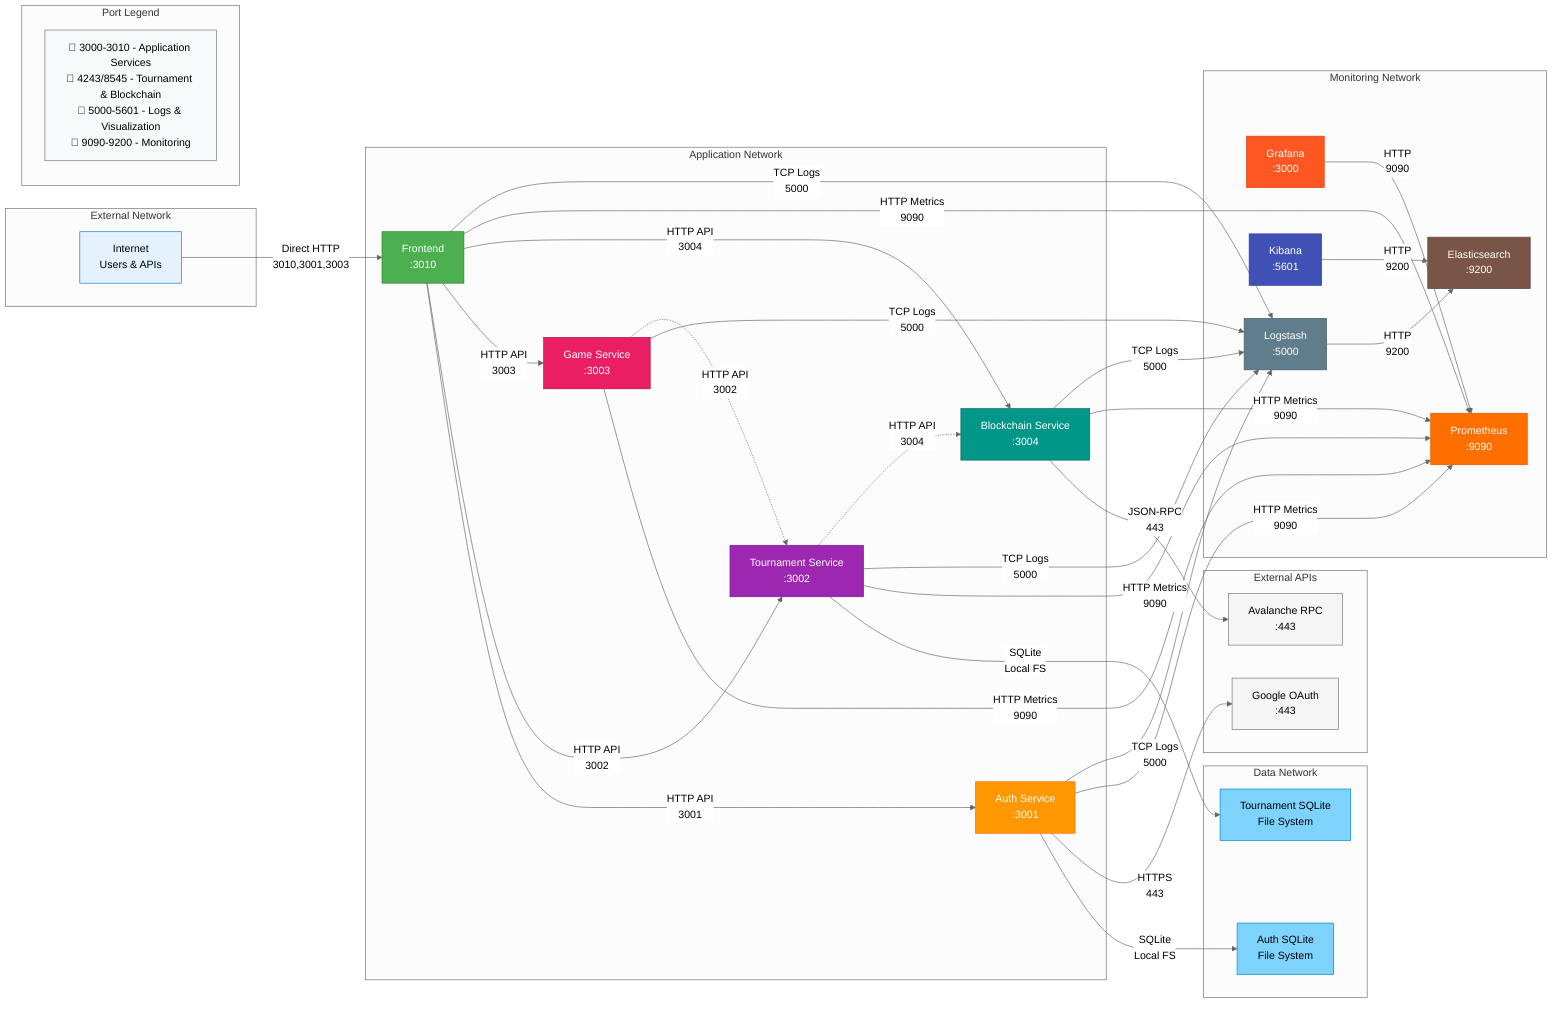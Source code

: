 %%{init: {'theme':'neutral'}}%%
flowchart LR
    subgraph "External Network"
        Internet[Internet<br/>Users & APIs]
    end
    

    
    subgraph "Application Network"
        Frontend[Frontend<br/>:3010]
        Auth[Auth Service<br/>:3001]
        Tournament[Tournament Service<br/>:3002]
        Game[Game Service<br/>:3003]
        Blockchain[Blockchain Service<br/>:3004]
    end
    
    subgraph "Data Network"
        AuthSQLite[Auth SQLite<br/>File System]
        TournamentSQLite[Tournament SQLite<br/>File System]
    end
    
    subgraph "Monitoring Network"
        Prometheus[Prometheus<br/>:9090]
        Grafana[Grafana<br/>:3000]
        ElasticSearch[Elasticsearch<br/>:9200]
        Logstash[Logstash<br/>:5000]
        Kibana[Kibana<br/>:5601]
    end
    
    subgraph "External APIs"
        GoogleAPI[Google OAuth<br/>:443]
        AvalancheRPC[Avalanche RPC<br/>:443]
    end
    
    %% Network Flow
    Internet -->|Direct HTTP<br/>3010,3001,3003| Frontend
    
    Frontend -->|HTTP API<br/>3001| Auth
    Frontend -->|HTTP API<br/>3002| Tournament
    Frontend -->|HTTP API<br/>3003| Game
    Frontend -->|HTTP API<br/>3004| Blockchain
    
    %% Database Connections
    Auth -->|SQLite<br/>Local FS| AuthSQLite
    Tournament -->|SQLite<br/>Local FS| TournamentSQLite
    
    %% External API Connections
    Auth -->|HTTPS<br/>443| GoogleAPI
    Blockchain -->|JSON-RPC<br/>443| AvalancheRPC
    
    %% Monitoring Connections
    Frontend -->|HTTP Metrics<br/>9090| Prometheus
    Auth -->|HTTP Metrics<br/>9090| Prometheus
    Tournament -->|HTTP Metrics<br/>9090| Prometheus
    Game -->|HTTP Metrics<br/>9090| Prometheus
    Blockchain -->|HTTP Metrics<br/>9090| Prometheus
    
    Frontend -->|TCP Logs<br/>5000| Logstash
    Auth -->|TCP Logs<br/>5000| Logstash
    Tournament -->|TCP Logs<br/>5000| Logstash
    Game -->|TCP Logs<br/>5000| Logstash
    Blockchain -->|TCP Logs<br/>5000| Logstash
    
    Logstash -->|HTTP<br/>9200| ElasticSearch
    Kibana -->|HTTP<br/>9200| ElasticSearch
    Grafana -->|HTTP<br/>9090| Prometheus
    
    %% Inter-service Communication
    Tournament -.->|HTTP API<br/>3004| Blockchain
    Game -.->|HTTP API<br/>3002| Tournament
    
    %% Network Ports Legend
    subgraph "Port Legend"
        PortInfo["🔹 3000-3010 - Application Services<br/>🔹 4243/8545 - Tournament & Blockchain<br/>🔹 5000-5601 - Logs & Visualization<br/>🔹 9090-9200 - Monitoring"]
    end
    
    %% Styling
    style Internet fill:#e3f2fd,stroke:#1976d2

    style Frontend fill:#4caf50,color:#fff,stroke:#2e7d32
    style Auth fill:#ff9800,color:#fff,stroke:#ef6c00
    style Tournament fill:#9c27b0,color:#fff,stroke:#6a1b9a
    style Game fill:#e91e63,color:#fff,stroke:#ad1457
    style Blockchain fill:#009688,color:#fff,stroke:#00695c
    style AuthSQLite fill:#7dd3fc,stroke:#0284c7
    style TournamentSQLite fill:#7dd3fc,stroke:#0284c7

    style Prometheus fill:#ff6f00,color:#fff,stroke:#e65100
    style Grafana fill:#ff5722,color:#fff,stroke:#d84315
    style ElasticSearch fill:#795548,color:#fff,stroke:#5d4037
    style Logstash fill:#607d8b,color:#fff,stroke:#455a64
    style Kibana fill:#3f51b5,color:#fff,stroke:#303f9f
    style GoogleAPI fill:#f5f5f5,stroke:#757575
    style AvalancheRPC fill:#f5f5f5,stroke:#757575
    style PortInfo fill:#f8f9fa,stroke:#6c757d